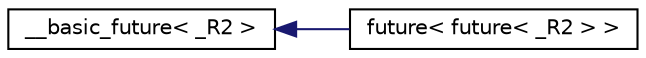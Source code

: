 digraph "Graphical Class Hierarchy"
{
  edge [fontname="Helvetica",fontsize="10",labelfontname="Helvetica",labelfontsize="10"];
  node [fontname="Helvetica",fontsize="10",shape=record];
  rankdir="LR";
  Node1 [label="__basic_future\< _R2 \>",height=0.2,width=0.4,color="black", fillcolor="white", style="filled",URL="$class____basic__future.xhtml"];
  Node1 -> Node2 [dir="back",color="midnightblue",fontsize="10",style="solid",fontname="Helvetica"];
  Node2 [label="future\< future\< _R2 \> \>",height=0.2,width=0.4,color="black", fillcolor="white", style="filled",URL="$classfuture_3_01future_3_01___r2_01_4_01_4.xhtml"];
}
